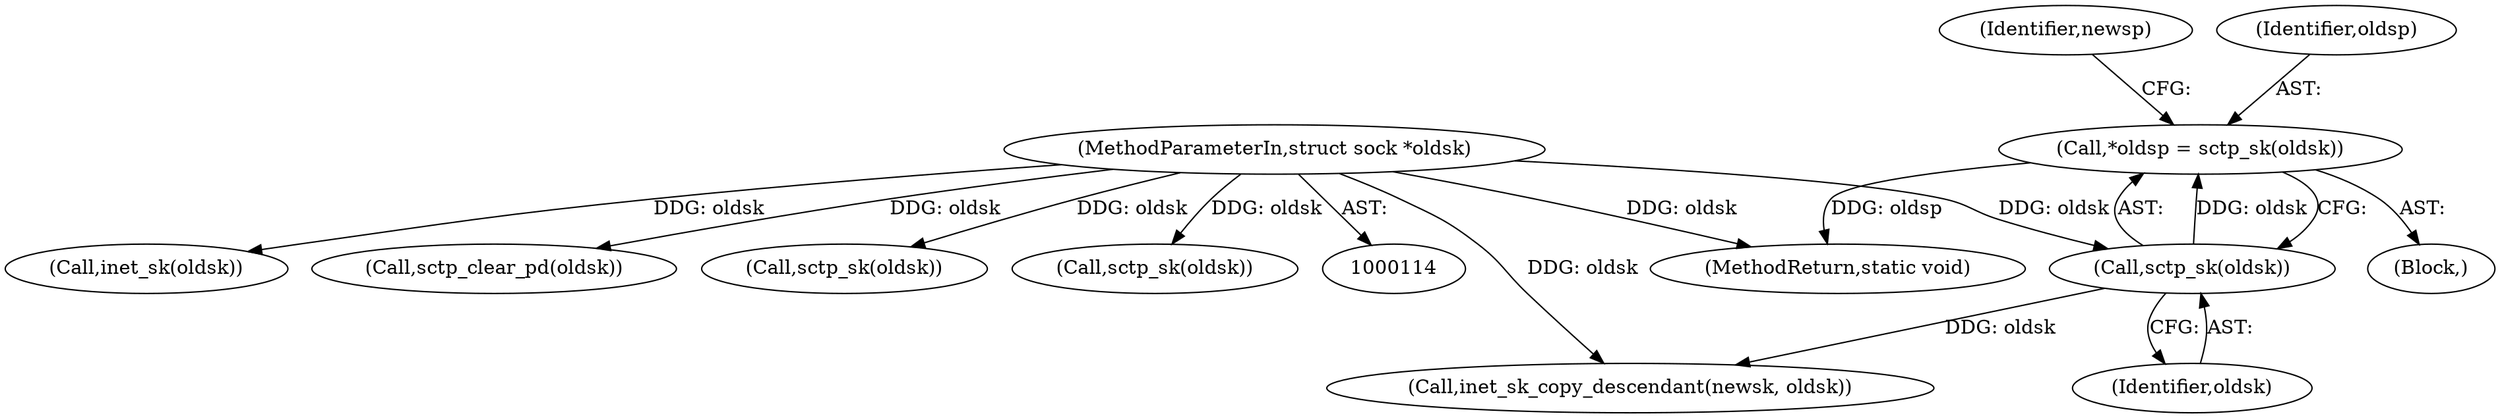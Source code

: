 digraph "0_linux_ea2bc483ff5caada7c4aa0d5fbf87d3a6590273d@pointer" {
"1000121" [label="(Call,*oldsp = sctp_sk(oldsk))"];
"1000123" [label="(Call,sctp_sk(oldsk))"];
"1000115" [label="(MethodParameterIn,struct sock *oldsk)"];
"1000127" [label="(Identifier,newsp)"];
"1000158" [label="(Call,inet_sk_copy_descendant(newsk, oldsk))"];
"1000195" [label="(Call,inet_sk(oldsk))"];
"1000352" [label="(Call,sctp_clear_pd(oldsk))"];
"1000295" [label="(Call,sctp_sk(oldsk))"];
"1000123" [label="(Call,sctp_sk(oldsk))"];
"1000122" [label="(Identifier,oldsp)"];
"1000384" [label="(MethodReturn,static void)"];
"1000121" [label="(Call,*oldsp = sctp_sk(oldsk))"];
"1000115" [label="(MethodParameterIn,struct sock *oldsk)"];
"1000174" [label="(Call,sctp_sk(oldsk))"];
"1000124" [label="(Identifier,oldsk)"];
"1000119" [label="(Block,)"];
"1000121" -> "1000119"  [label="AST: "];
"1000121" -> "1000123"  [label="CFG: "];
"1000122" -> "1000121"  [label="AST: "];
"1000123" -> "1000121"  [label="AST: "];
"1000127" -> "1000121"  [label="CFG: "];
"1000121" -> "1000384"  [label="DDG: oldsp"];
"1000123" -> "1000121"  [label="DDG: oldsk"];
"1000123" -> "1000124"  [label="CFG: "];
"1000124" -> "1000123"  [label="AST: "];
"1000115" -> "1000123"  [label="DDG: oldsk"];
"1000123" -> "1000158"  [label="DDG: oldsk"];
"1000115" -> "1000114"  [label="AST: "];
"1000115" -> "1000384"  [label="DDG: oldsk"];
"1000115" -> "1000158"  [label="DDG: oldsk"];
"1000115" -> "1000174"  [label="DDG: oldsk"];
"1000115" -> "1000195"  [label="DDG: oldsk"];
"1000115" -> "1000295"  [label="DDG: oldsk"];
"1000115" -> "1000352"  [label="DDG: oldsk"];
}
